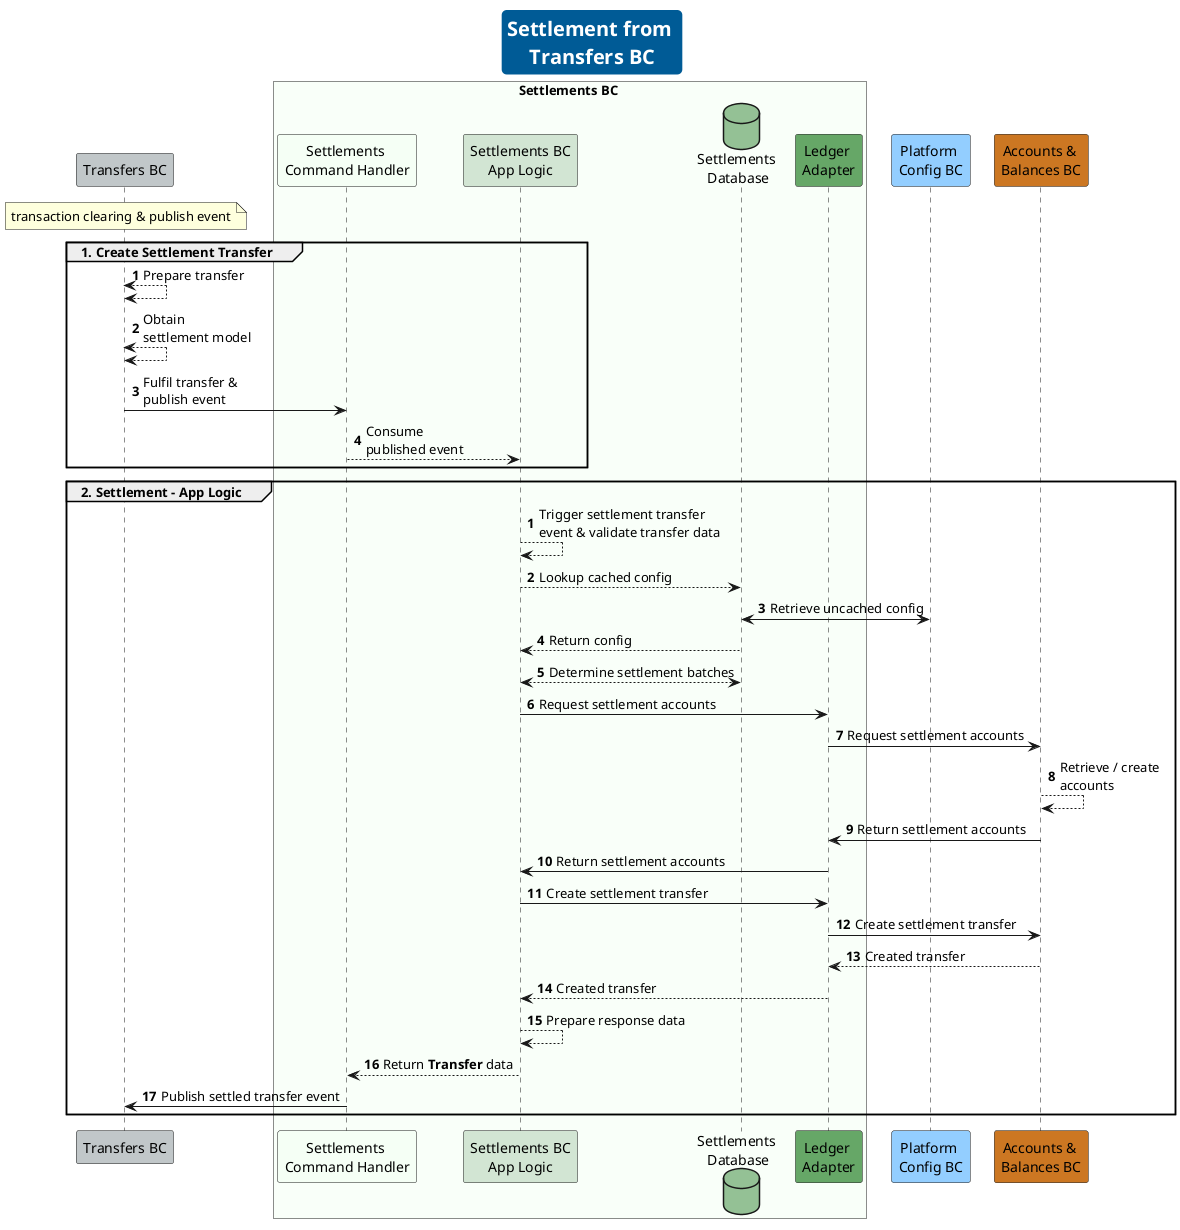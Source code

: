 @startuml Settle_with_Transfers_BC

skinparam TitleFontSize 20
skinparam TitleFontColor #FFFFFF
skinparam titleBorderRoundCorner 10
skinparam titleBorderThickness 6
skinparam titleBorderColor #005B96
skinparam titleBackgroundColor #005B96
title Settlement from \nTransfers BC

participant "Transfers BC" as ext_transfers_bc #C1C7C9
note over ext_transfers_bc
    transaction clearing & publish event
end note

box Settlements BC #F9FFF9
	participant "Settlements \nCommand Handler" as sbc_grpc #F5FFF5
	participant "Settlements BC\nApp Logic" as sbc_app_logic #D2E5D3
	database "Settlements \nDatabase" as sbc_db #94C195
    participant "Ledger \nAdapter" as sbc_adptr #66A767
end box

participant "Platform \nConfig BC" as pc_bc #93CEFF
participant "Accounts & \nBalances BC" as ab_bc #CC7722

group 1. Create Settlement Transfer
autonumber
    ext_transfers_bc <--> ext_transfers_bc : Prepare transfer
    ext_transfers_bc <--> ext_transfers_bc : Obtain \nsettlement model
'    ext_transfers_bc <--> ext_transfers_bc : Obtain Settlement model\nvia //settlement-model-lib//
    ext_transfers_bc -> sbc_grpc : Fulfil transfer & \npublish event
    sbc_grpc --> sbc_app_logic : Consume \npublished event
    'sbc_grpc --> sbc_app_logic : //TransferPreparedEvtPayload//\n consumed and App layer\ninvoked (__aggregate__) **//ITransferDto//**
end

group 2. Settlement - App Logic
autonumber
    sbc_app_logic --> sbc_app_logic: Trigger settlement transfer \nevent & validate transfer data
    sbc_app_logic --> sbc_db : Lookup cached config
    sbc_db <-> pc_bc : Retrieve uncached config
    sbc_app_logic <-- sbc_db : Return config
    sbc_app_logic <--> sbc_db : Determine settlement batches
    'sbc_app_logic <--> sbc_db : **Determine batch** using **//ITransferDto//**.\n//Create new batch if no **OPEN** batch available//
    sbc_app_logic -> sbc_adptr : Request settlement accounts
    sbc_adptr -> ab_bc : Request settlement accounts
    'sbc_app_logic <-> abbc_grpc : Obtain **Settlement accounts** using Participant account
    ab_bc --> ab_bc : Retrieve / create \naccounts
    'abbc_grpc <--> abbc_tigerbeetle : Create settlement account, if none exists
    'sbc_app_logic <--> sbc_db : Create or fetch **Settlement Batch Account**
    ab_bc -> sbc_adptr : Return settlement accounts
    sbc_adptr -> sbc_app_logic : Return settlement accounts
    sbc_app_logic -> sbc_adptr: Create settlement transfer
    sbc_adptr -> ab_bc: Create settlement transfer
    ab_bc --> sbc_adptr: Created transfer
    sbc_adptr --> sbc_app_logic: Created transfer
    'ab_bc <-> ab_bc: Create Transfer: update accounts \nto DR payer & CR payee
    sbc_app_logic --> sbc_app_logic: Prepare response data
    sbc_app_logic --> sbc_grpc: Return **Transfer** data
    sbc_grpc -> ext_transfers_bc: Publish settled transfer event
end

@enduml 
